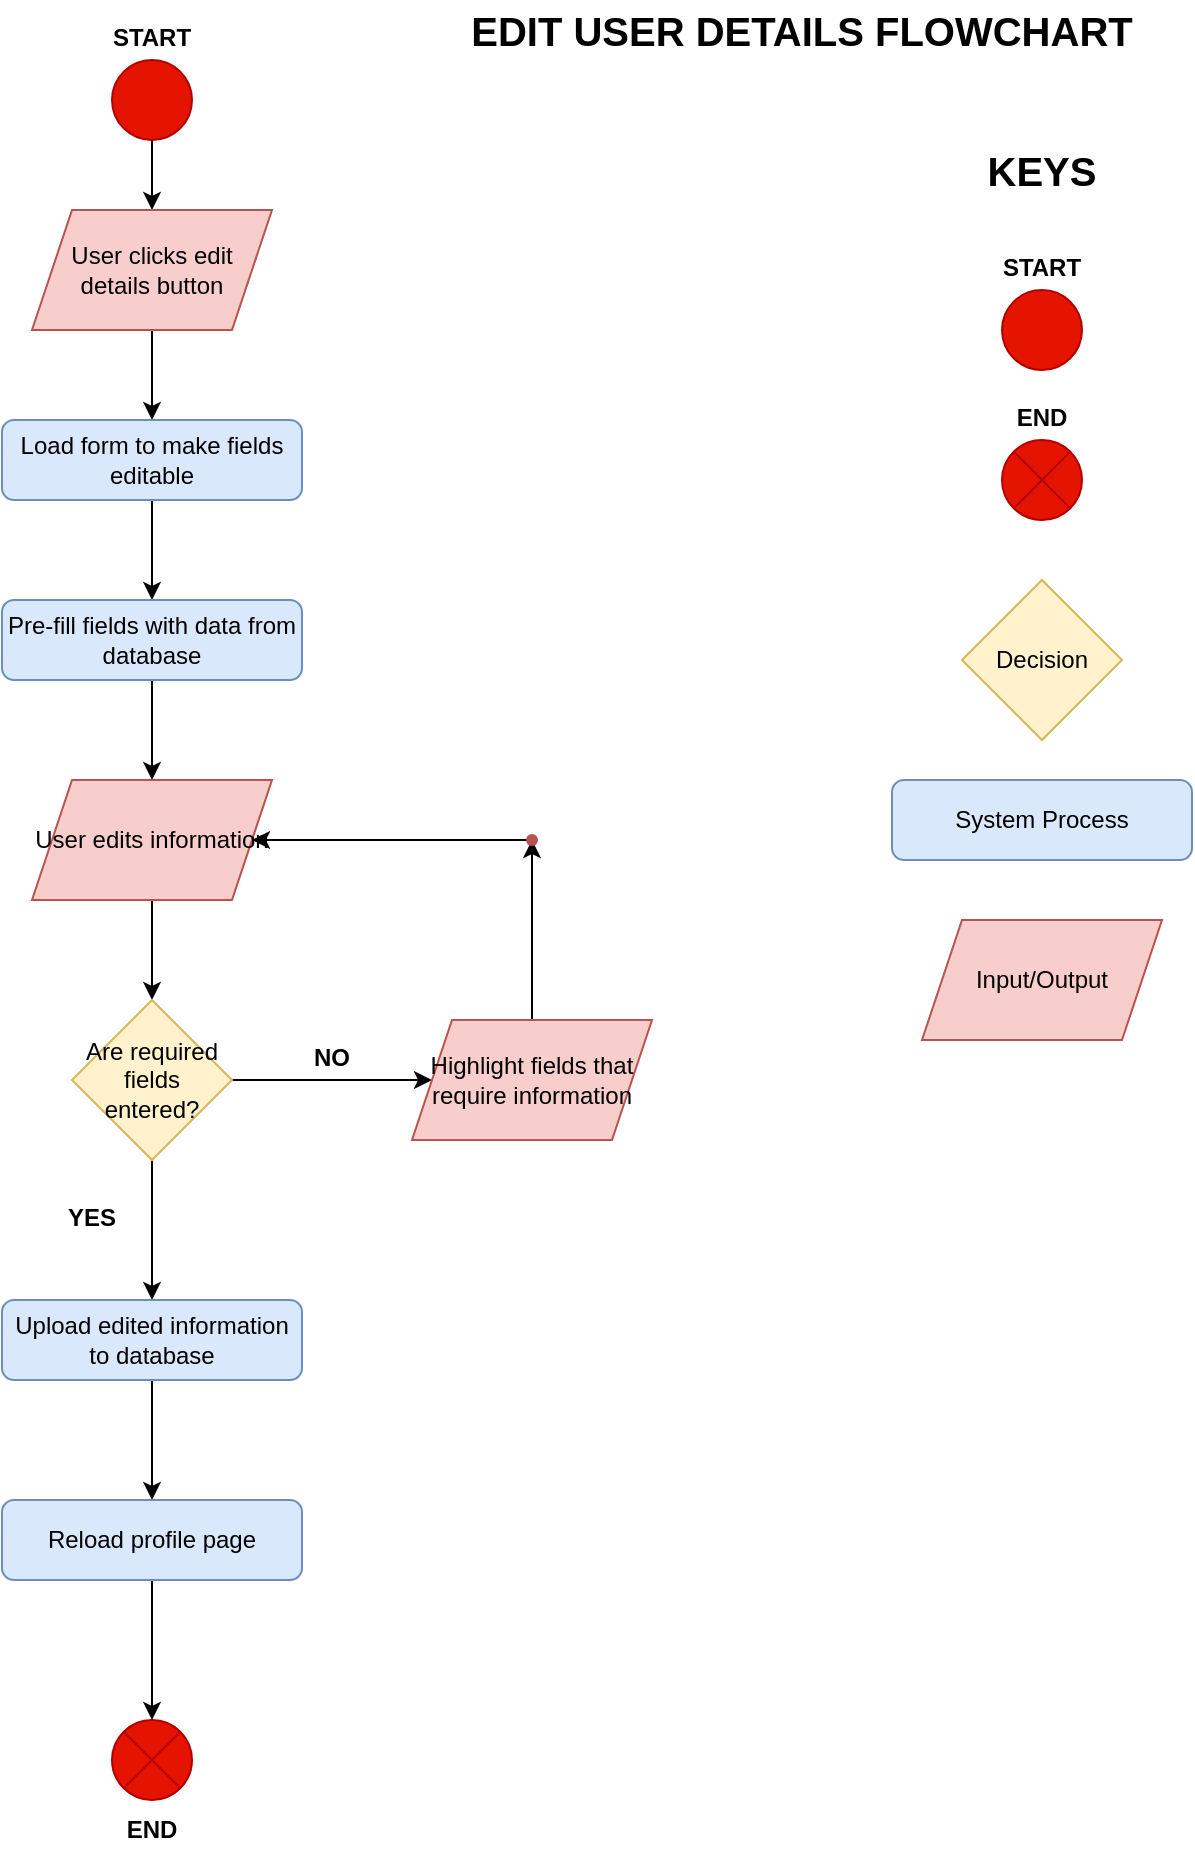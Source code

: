 <mxfile version="20.8.8" type="device"><diagram name="Page-1" id="vHfjwjIag47eF0LsuCAm"><mxGraphModel dx="1434" dy="796" grid="1" gridSize="10" guides="1" tooltips="1" connect="1" arrows="1" fold="1" page="1" pageScale="1" pageWidth="850" pageHeight="1100" math="0" shadow="0"><root><mxCell id="0"/><mxCell id="1" parent="0"/><mxCell id="NLp0pTHldD38GXbuGVJZ-1" value="&lt;span style=&quot;font-size: 20px;&quot;&gt;&lt;b&gt;EDIT USER DETAILS FLOWCHART&lt;/b&gt;&lt;/span&gt;" style="text;html=1;strokeColor=none;fillColor=none;align=center;verticalAlign=middle;whiteSpace=wrap;rounded=0;" vertex="1" parent="1"><mxGeometry x="240" y="10" width="370" height="30" as="geometry"/></mxCell><mxCell id="NLp0pTHldD38GXbuGVJZ-36" value="" style="edgeStyle=orthogonalEdgeStyle;rounded=0;orthogonalLoop=1;jettySize=auto;html=1;fontSize=20;" edge="1" parent="1" source="NLp0pTHldD38GXbuGVJZ-2" target="NLp0pTHldD38GXbuGVJZ-35"><mxGeometry relative="1" as="geometry"/></mxCell><mxCell id="NLp0pTHldD38GXbuGVJZ-2" value="" style="ellipse;whiteSpace=wrap;html=1;aspect=fixed;fontSize=20;fillColor=#e51400;fontColor=#ffffff;strokeColor=#B20000;" vertex="1" parent="1"><mxGeometry x="80" y="40" width="40" height="40" as="geometry"/></mxCell><mxCell id="NLp0pTHldD38GXbuGVJZ-3" value="&lt;font style=&quot;font-size: 12px;&quot;&gt;&lt;b&gt;START&lt;/b&gt;&lt;/font&gt;" style="text;html=1;strokeColor=none;fillColor=none;align=center;verticalAlign=middle;whiteSpace=wrap;rounded=0;fontSize=20;" vertex="1" parent="1"><mxGeometry x="70" y="10" width="60" height="30" as="geometry"/></mxCell><mxCell id="NLp0pTHldD38GXbuGVJZ-4" value="" style="shape=sumEllipse;perimeter=ellipsePerimeter;whiteSpace=wrap;html=1;backgroundOutline=1;fontSize=12;fillColor=#e51400;fontColor=#ffffff;strokeColor=#B20000;" vertex="1" parent="1"><mxGeometry x="525" y="230" width="40" height="40" as="geometry"/></mxCell><mxCell id="NLp0pTHldD38GXbuGVJZ-5" value="Decision" style="rhombus;whiteSpace=wrap;html=1;fontSize=12;fillColor=#fff2cc;strokeColor=#d6b656;" vertex="1" parent="1"><mxGeometry x="505" y="300" width="80" height="80" as="geometry"/></mxCell><mxCell id="NLp0pTHldD38GXbuGVJZ-6" value="System Process" style="rounded=1;whiteSpace=wrap;html=1;fontSize=12;fillColor=#dae8fc;strokeColor=#6c8ebf;" vertex="1" parent="1"><mxGeometry x="470" y="400" width="150" height="40" as="geometry"/></mxCell><mxCell id="NLp0pTHldD38GXbuGVJZ-8" value="Input/Output" style="shape=parallelogram;perimeter=parallelogramPerimeter;whiteSpace=wrap;html=1;fixedSize=1;fontSize=12;fillColor=#f8cecc;strokeColor=#b85450;" vertex="1" parent="1"><mxGeometry x="485" y="470" width="120" height="60" as="geometry"/></mxCell><mxCell id="NLp0pTHldD38GXbuGVJZ-22" value="" style="shape=sumEllipse;perimeter=ellipsePerimeter;whiteSpace=wrap;html=1;backgroundOutline=1;fontSize=12;fillColor=#e51400;fontColor=#ffffff;strokeColor=#B20000;" vertex="1" parent="1"><mxGeometry x="80" y="870" width="40" height="40" as="geometry"/></mxCell><mxCell id="NLp0pTHldD38GXbuGVJZ-24" value="&lt;b&gt;END&lt;/b&gt;" style="text;html=1;strokeColor=none;fillColor=none;align=center;verticalAlign=middle;whiteSpace=wrap;rounded=0;fontSize=12;" vertex="1" parent="1"><mxGeometry x="70" y="910" width="60" height="30" as="geometry"/></mxCell><mxCell id="NLp0pTHldD38GXbuGVJZ-31" value="" style="ellipse;whiteSpace=wrap;html=1;aspect=fixed;fontSize=20;fillColor=#e51400;fontColor=#ffffff;strokeColor=#B20000;" vertex="1" parent="1"><mxGeometry x="525" y="155" width="40" height="40" as="geometry"/></mxCell><mxCell id="NLp0pTHldD38GXbuGVJZ-32" value="&lt;font style=&quot;font-size: 12px;&quot;&gt;&lt;b&gt;START&lt;/b&gt;&lt;/font&gt;" style="text;html=1;strokeColor=none;fillColor=none;align=center;verticalAlign=middle;whiteSpace=wrap;rounded=0;fontSize=20;" vertex="1" parent="1"><mxGeometry x="515" y="125" width="60" height="30" as="geometry"/></mxCell><mxCell id="NLp0pTHldD38GXbuGVJZ-33" value="&lt;span style=&quot;font-size: 12px;&quot;&gt;&lt;b&gt;END&lt;/b&gt;&lt;/span&gt;" style="text;html=1;strokeColor=none;fillColor=none;align=center;verticalAlign=middle;whiteSpace=wrap;rounded=0;fontSize=20;" vertex="1" parent="1"><mxGeometry x="515" y="200" width="60" height="30" as="geometry"/></mxCell><mxCell id="NLp0pTHldD38GXbuGVJZ-34" value="&lt;font size=&quot;1&quot; style=&quot;&quot;&gt;&lt;b style=&quot;font-size: 20px;&quot;&gt;KEYS&lt;/b&gt;&lt;/font&gt;" style="text;html=1;strokeColor=none;fillColor=none;align=center;verticalAlign=middle;whiteSpace=wrap;rounded=0;fontSize=20;" vertex="1" parent="1"><mxGeometry x="515" y="80" width="60" height="30" as="geometry"/></mxCell><mxCell id="NLp0pTHldD38GXbuGVJZ-38" value="" style="edgeStyle=orthogonalEdgeStyle;rounded=0;orthogonalLoop=1;jettySize=auto;html=1;fontSize=20;" edge="1" parent="1" source="NLp0pTHldD38GXbuGVJZ-35" target="NLp0pTHldD38GXbuGVJZ-37"><mxGeometry relative="1" as="geometry"/></mxCell><mxCell id="NLp0pTHldD38GXbuGVJZ-35" value="User clicks edit details button" style="shape=parallelogram;perimeter=parallelogramPerimeter;whiteSpace=wrap;html=1;fixedSize=1;fontSize=12;fillColor=#f8cecc;strokeColor=#b85450;" vertex="1" parent="1"><mxGeometry x="40" y="115" width="120" height="60" as="geometry"/></mxCell><mxCell id="NLp0pTHldD38GXbuGVJZ-40" value="" style="edgeStyle=orthogonalEdgeStyle;rounded=0;orthogonalLoop=1;jettySize=auto;html=1;fontSize=20;" edge="1" parent="1" source="NLp0pTHldD38GXbuGVJZ-37" target="NLp0pTHldD38GXbuGVJZ-39"><mxGeometry relative="1" as="geometry"/></mxCell><mxCell id="NLp0pTHldD38GXbuGVJZ-37" value="Load form to make fields editable" style="rounded=1;whiteSpace=wrap;html=1;fontSize=12;fillColor=#dae8fc;strokeColor=#6c8ebf;" vertex="1" parent="1"><mxGeometry x="25" y="220" width="150" height="40" as="geometry"/></mxCell><mxCell id="NLp0pTHldD38GXbuGVJZ-42" value="" style="edgeStyle=orthogonalEdgeStyle;rounded=0;orthogonalLoop=1;jettySize=auto;html=1;fontSize=20;" edge="1" parent="1" source="NLp0pTHldD38GXbuGVJZ-39" target="NLp0pTHldD38GXbuGVJZ-41"><mxGeometry relative="1" as="geometry"/></mxCell><mxCell id="NLp0pTHldD38GXbuGVJZ-39" value="Pre-fill fields with data from database" style="rounded=1;whiteSpace=wrap;html=1;fontSize=12;fillColor=#dae8fc;strokeColor=#6c8ebf;" vertex="1" parent="1"><mxGeometry x="25" y="310" width="150" height="40" as="geometry"/></mxCell><mxCell id="NLp0pTHldD38GXbuGVJZ-44" value="" style="edgeStyle=orthogonalEdgeStyle;rounded=0;orthogonalLoop=1;jettySize=auto;html=1;fontSize=20;" edge="1" parent="1" source="NLp0pTHldD38GXbuGVJZ-41" target="NLp0pTHldD38GXbuGVJZ-43"><mxGeometry relative="1" as="geometry"/></mxCell><mxCell id="NLp0pTHldD38GXbuGVJZ-41" value="User edits information" style="shape=parallelogram;perimeter=parallelogramPerimeter;whiteSpace=wrap;html=1;fixedSize=1;fontSize=12;fillColor=#f8cecc;strokeColor=#b85450;" vertex="1" parent="1"><mxGeometry x="40" y="400" width="120" height="60" as="geometry"/></mxCell><mxCell id="NLp0pTHldD38GXbuGVJZ-46" value="" style="edgeStyle=orthogonalEdgeStyle;rounded=0;orthogonalLoop=1;jettySize=auto;html=1;fontSize=20;" edge="1" parent="1" source="NLp0pTHldD38GXbuGVJZ-43" target="NLp0pTHldD38GXbuGVJZ-45"><mxGeometry relative="1" as="geometry"/></mxCell><mxCell id="NLp0pTHldD38GXbuGVJZ-52" value="" style="edgeStyle=orthogonalEdgeStyle;rounded=0;orthogonalLoop=1;jettySize=auto;html=1;fontSize=20;" edge="1" parent="1" source="NLp0pTHldD38GXbuGVJZ-43" target="NLp0pTHldD38GXbuGVJZ-51"><mxGeometry relative="1" as="geometry"/></mxCell><mxCell id="NLp0pTHldD38GXbuGVJZ-43" value="Are required fields entered?" style="rhombus;whiteSpace=wrap;html=1;fontSize=12;fillColor=#fff2cc;strokeColor=#d6b656;" vertex="1" parent="1"><mxGeometry x="60" y="510" width="80" height="80" as="geometry"/></mxCell><mxCell id="NLp0pTHldD38GXbuGVJZ-49" value="" style="edgeStyle=orthogonalEdgeStyle;rounded=0;orthogonalLoop=1;jettySize=auto;html=1;fontSize=20;" edge="1" parent="1" source="NLp0pTHldD38GXbuGVJZ-45" target="NLp0pTHldD38GXbuGVJZ-48"><mxGeometry relative="1" as="geometry"/></mxCell><mxCell id="NLp0pTHldD38GXbuGVJZ-45" value="Upload edited information to database" style="rounded=1;whiteSpace=wrap;html=1;fontSize=12;fillColor=#dae8fc;strokeColor=#6c8ebf;" vertex="1" parent="1"><mxGeometry x="25" y="660" width="150" height="40" as="geometry"/></mxCell><mxCell id="NLp0pTHldD38GXbuGVJZ-47" value="&lt;span style=&quot;font-size: 12px;&quot;&gt;&lt;b&gt;YES&lt;/b&gt;&lt;/span&gt;" style="text;html=1;strokeColor=none;fillColor=none;align=center;verticalAlign=middle;whiteSpace=wrap;rounded=0;fontSize=20;" vertex="1" parent="1"><mxGeometry x="40" y="600" width="60" height="30" as="geometry"/></mxCell><mxCell id="NLp0pTHldD38GXbuGVJZ-50" value="" style="edgeStyle=orthogonalEdgeStyle;rounded=0;orthogonalLoop=1;jettySize=auto;html=1;fontSize=20;" edge="1" parent="1" source="NLp0pTHldD38GXbuGVJZ-48"><mxGeometry relative="1" as="geometry"><mxPoint x="100" y="870" as="targetPoint"/></mxGeometry></mxCell><mxCell id="NLp0pTHldD38GXbuGVJZ-48" value="Reload profile page" style="rounded=1;whiteSpace=wrap;html=1;fontSize=12;fillColor=#dae8fc;strokeColor=#6c8ebf;" vertex="1" parent="1"><mxGeometry x="25" y="760" width="150" height="40" as="geometry"/></mxCell><mxCell id="NLp0pTHldD38GXbuGVJZ-55" value="" style="edgeStyle=orthogonalEdgeStyle;rounded=0;orthogonalLoop=1;jettySize=auto;html=1;fontSize=20;" edge="1" parent="1" source="NLp0pTHldD38GXbuGVJZ-51" target="NLp0pTHldD38GXbuGVJZ-54"><mxGeometry relative="1" as="geometry"/></mxCell><mxCell id="NLp0pTHldD38GXbuGVJZ-51" value="Highlight fields that require information" style="shape=parallelogram;perimeter=parallelogramPerimeter;whiteSpace=wrap;html=1;fixedSize=1;fontSize=12;fillColor=#f8cecc;strokeColor=#b85450;" vertex="1" parent="1"><mxGeometry x="230" y="520" width="120" height="60" as="geometry"/></mxCell><mxCell id="NLp0pTHldD38GXbuGVJZ-53" value="&lt;span style=&quot;font-size: 12px;&quot;&gt;&lt;b&gt;NO&lt;/b&gt;&lt;/span&gt;" style="text;html=1;strokeColor=none;fillColor=none;align=center;verticalAlign=middle;whiteSpace=wrap;rounded=0;fontSize=20;" vertex="1" parent="1"><mxGeometry x="160" y="520" width="60" height="30" as="geometry"/></mxCell><mxCell id="NLp0pTHldD38GXbuGVJZ-56" value="" style="edgeStyle=orthogonalEdgeStyle;rounded=0;orthogonalLoop=1;jettySize=auto;html=1;fontSize=20;" edge="1" parent="1" source="NLp0pTHldD38GXbuGVJZ-54" target="NLp0pTHldD38GXbuGVJZ-41"><mxGeometry relative="1" as="geometry"/></mxCell><mxCell id="NLp0pTHldD38GXbuGVJZ-54" value="" style="shape=waypoint;sketch=0;size=6;pointerEvents=1;points=[];fillColor=#f8cecc;resizable=0;rotatable=0;perimeter=centerPerimeter;snapToPoint=1;strokeColor=#b85450;" vertex="1" parent="1"><mxGeometry x="280" y="420" width="20" height="20" as="geometry"/></mxCell></root></mxGraphModel></diagram></mxfile>